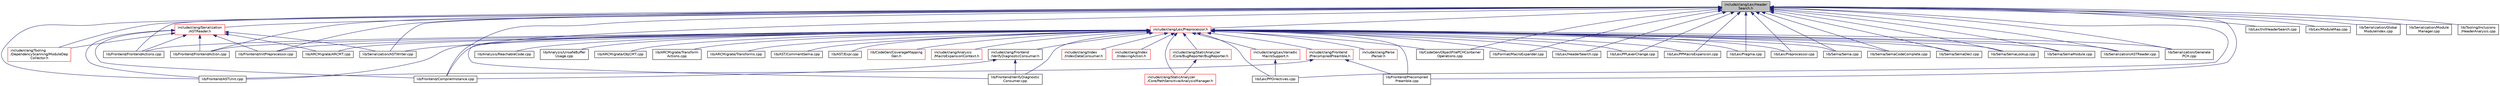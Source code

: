 digraph "include/clang/Lex/HeaderSearch.h"
{
 // LATEX_PDF_SIZE
  bgcolor="transparent";
  edge [fontname="Helvetica",fontsize="10",labelfontname="Helvetica",labelfontsize="10"];
  node [fontname="Helvetica",fontsize="10",shape=record];
  Node1 [label="include/clang/Lex/Header\lSearch.h",height=0.2,width=0.4,color="black", fillcolor="grey75", style="filled", fontcolor="black",tooltip=" "];
  Node1 -> Node2 [dir="back",color="midnightblue",fontsize="10",style="solid",fontname="Helvetica"];
  Node2 [label="include/clang/Lex/Preprocessor.h",height=0.2,width=0.4,color="red",URL="$Preprocessor_8h.html",tooltip=" "];
  Node2 -> Node3 [dir="back",color="midnightblue",fontsize="10",style="solid",fontname="Helvetica"];
  Node3 [label="include/clang/Analysis\l/MacroExpansionContext.h",height=0.2,width=0.4,color="red",URL="$MacroExpansionContext_8h.html",tooltip=" "];
  Node2 -> Node13 [dir="back",color="midnightblue",fontsize="10",style="solid",fontname="Helvetica"];
  Node13 [label="include/clang/Frontend\l/PrecompiledPreamble.h",height=0.2,width=0.4,color="red",URL="$PrecompiledPreamble_8h.html",tooltip=" "];
  Node13 -> Node27 [dir="back",color="midnightblue",fontsize="10",style="solid",fontname="Helvetica"];
  Node27 [label="lib/Frontend/ASTUnit.cpp",height=0.2,width=0.4,color="black",URL="$ASTUnit_8cpp.html",tooltip=" "];
  Node13 -> Node31 [dir="back",color="midnightblue",fontsize="10",style="solid",fontname="Helvetica"];
  Node31 [label="lib/Frontend/Precompiled\lPreamble.cpp",height=0.2,width=0.4,color="black",URL="$PrecompiledPreamble_8cpp.html",tooltip=" "];
  Node2 -> Node71 [dir="back",color="midnightblue",fontsize="10",style="solid",fontname="Helvetica"];
  Node71 [label="include/clang/Frontend\l/VerifyDiagnosticConsumer.h",height=0.2,width=0.4,color="black",URL="$VerifyDiagnosticConsumer_8h.html",tooltip=" "];
  Node71 -> Node28 [dir="back",color="midnightblue",fontsize="10",style="solid",fontname="Helvetica"];
  Node28 [label="lib/Frontend/CompilerInstance.cpp",height=0.2,width=0.4,color="black",URL="$CompilerInstance_8cpp.html",tooltip=" "];
  Node71 -> Node72 [dir="back",color="midnightblue",fontsize="10",style="solid",fontname="Helvetica"];
  Node72 [label="lib/Frontend/VerifyDiagnostic\lConsumer.cpp",height=0.2,width=0.4,color="black",URL="$VerifyDiagnosticConsumer_8cpp.html",tooltip=" "];
  Node2 -> Node73 [dir="back",color="midnightblue",fontsize="10",style="solid",fontname="Helvetica"];
  Node73 [label="include/clang/Index\l/IndexDataConsumer.h",height=0.2,width=0.4,color="red",URL="$IndexDataConsumer_8h.html",tooltip=" "];
  Node2 -> Node76 [dir="back",color="midnightblue",fontsize="10",style="solid",fontname="Helvetica"];
  Node76 [label="include/clang/Index\l/IndexingAction.h",height=0.2,width=0.4,color="red",URL="$IndexingAction_8h.html",tooltip=" "];
  Node2 -> Node80 [dir="back",color="midnightblue",fontsize="10",style="solid",fontname="Helvetica"];
  Node80 [label="include/clang/Lex/Variadic\lMacroSupport.h",height=0.2,width=0.4,color="red",URL="$VariadicMacroSupport_8h.html",tooltip=" "];
  Node80 -> Node81 [dir="back",color="midnightblue",fontsize="10",style="solid",fontname="Helvetica"];
  Node81 [label="lib/Lex/PPDirectives.cpp",height=0.2,width=0.4,color="black",URL="$PPDirectives_8cpp.html",tooltip=" "];
  Node2 -> Node83 [dir="back",color="midnightblue",fontsize="10",style="solid",fontname="Helvetica"];
  Node83 [label="include/clang/Parse\l/Parser.h",height=0.2,width=0.4,color="red",URL="$Parse_2Parser_8h.html",tooltip=" "];
  Node2 -> Node101 [dir="back",color="midnightblue",fontsize="10",style="solid",fontname="Helvetica"];
  Node101 [label="include/clang/StaticAnalyzer\l/Core/BugReporter/BugReporter.h",height=0.2,width=0.4,color="red",URL="$BugReporter_8h.html",tooltip=" "];
  Node101 -> Node102 [dir="back",color="midnightblue",fontsize="10",style="solid",fontname="Helvetica"];
  Node102 [label="include/clang/StaticAnalyzer\l/Core/PathSensitive/AnalysisManager.h",height=0.2,width=0.4,color="red",URL="$AnalysisManager_8h.html",tooltip=" "];
  Node2 -> Node102 [dir="back",color="midnightblue",fontsize="10",style="solid",fontname="Helvetica"];
  Node2 -> Node269 [dir="back",color="midnightblue",fontsize="10",style="solid",fontname="Helvetica"];
  Node269 [label="lib/Analysis/ReachableCode.cpp",height=0.2,width=0.4,color="black",URL="$ReachableCode_8cpp.html",tooltip=" "];
  Node2 -> Node270 [dir="back",color="midnightblue",fontsize="10",style="solid",fontname="Helvetica"];
  Node270 [label="lib/Analysis/UnsafeBuffer\lUsage.cpp",height=0.2,width=0.4,color="black",URL="$UnsafeBufferUsage_8cpp.html",tooltip=" "];
  Node2 -> Node68 [dir="back",color="midnightblue",fontsize="10",style="solid",fontname="Helvetica"];
  Node68 [label="lib/ARCMigrate/ARCMT.cpp",height=0.2,width=0.4,color="black",URL="$ARCMT_8cpp.html",tooltip=" "];
  Node2 -> Node18 [dir="back",color="midnightblue",fontsize="10",style="solid",fontname="Helvetica"];
  Node18 [label="lib/ARCMigrate/ObjCMT.cpp",height=0.2,width=0.4,color="black",URL="$ObjCMT_8cpp.html",tooltip=" "];
  Node2 -> Node271 [dir="back",color="midnightblue",fontsize="10",style="solid",fontname="Helvetica"];
  Node271 [label="lib/ARCMigrate/Transform\lActions.cpp",height=0.2,width=0.4,color="black",URL="$TransformActions_8cpp.html",tooltip=" "];
  Node2 -> Node272 [dir="back",color="midnightblue",fontsize="10",style="solid",fontname="Helvetica"];
  Node272 [label="lib/ARCMigrate/Transforms.cpp",height=0.2,width=0.4,color="black",URL="$Transforms_8cpp.html",tooltip=" "];
  Node2 -> Node273 [dir="back",color="midnightblue",fontsize="10",style="solid",fontname="Helvetica"];
  Node273 [label="lib/AST/CommentSema.cpp",height=0.2,width=0.4,color="black",URL="$CommentSema_8cpp.html",tooltip=" "];
  Node2 -> Node274 [dir="back",color="midnightblue",fontsize="10",style="solid",fontname="Helvetica"];
  Node274 [label="lib/AST/Expr.cpp",height=0.2,width=0.4,color="black",URL="$Expr_8cpp.html",tooltip=" "];
  Node2 -> Node275 [dir="back",color="midnightblue",fontsize="10",style="solid",fontname="Helvetica"];
  Node275 [label="lib/CodeGen/CoverageMapping\lGen.h",height=0.2,width=0.4,color="red",URL="$CoverageMappingGen_8h.html",tooltip=" "];
  Node2 -> Node280 [dir="back",color="midnightblue",fontsize="10",style="solid",fontname="Helvetica"];
  Node280 [label="lib/CodeGen/ObjectFilePCHContainer\lOperations.cpp",height=0.2,width=0.4,color="black",URL="$ObjectFilePCHContainerOperations_8cpp.html",tooltip=" "];
  Node2 -> Node281 [dir="back",color="midnightblue",fontsize="10",style="solid",fontname="Helvetica"];
  Node281 [label="lib/Format/MacroExpander.cpp",height=0.2,width=0.4,color="black",URL="$MacroExpander_8cpp.html",tooltip=" "];
  Node2 -> Node27 [dir="back",color="midnightblue",fontsize="10",style="solid",fontname="Helvetica"];
  Node2 -> Node28 [dir="back",color="midnightblue",fontsize="10",style="solid",fontname="Helvetica"];
  Node2 -> Node37 [dir="back",color="midnightblue",fontsize="10",style="solid",fontname="Helvetica"];
  Node37 [label="lib/Frontend/FrontendAction.cpp",height=0.2,width=0.4,color="black",URL="$FrontendAction_8cpp.html",tooltip=" "];
  Node2 -> Node29 [dir="back",color="midnightblue",fontsize="10",style="solid",fontname="Helvetica"];
  Node29 [label="lib/Frontend/FrontendActions.cpp",height=0.2,width=0.4,color="black",URL="$Frontend_2FrontendActions_8cpp.html",tooltip=" "];
  Node2 -> Node285 [dir="back",color="midnightblue",fontsize="10",style="solid",fontname="Helvetica"];
  Node285 [label="lib/Frontend/InitPreprocessor.cpp",height=0.2,width=0.4,color="black",URL="$InitPreprocessor_8cpp.html",tooltip=" "];
  Node2 -> Node31 [dir="back",color="midnightblue",fontsize="10",style="solid",fontname="Helvetica"];
  Node2 -> Node72 [dir="back",color="midnightblue",fontsize="10",style="solid",fontname="Helvetica"];
  Node2 -> Node292 [dir="back",color="midnightblue",fontsize="10",style="solid",fontname="Helvetica"];
  Node292 [label="lib/Lex/HeaderSearch.cpp",height=0.2,width=0.4,color="black",URL="$HeaderSearch_8cpp.html",tooltip=" "];
  Node2 -> Node81 [dir="back",color="midnightblue",fontsize="10",style="solid",fontname="Helvetica"];
  Node2 -> Node299 [dir="back",color="midnightblue",fontsize="10",style="solid",fontname="Helvetica"];
  Node299 [label="lib/Lex/PPLexerChange.cpp",height=0.2,width=0.4,color="black",URL="$PPLexerChange_8cpp.html",tooltip=" "];
  Node2 -> Node300 [dir="back",color="midnightblue",fontsize="10",style="solid",fontname="Helvetica"];
  Node300 [label="lib/Lex/PPMacroExpansion.cpp",height=0.2,width=0.4,color="black",URL="$PPMacroExpansion_8cpp.html",tooltip=" "];
  Node2 -> Node301 [dir="back",color="midnightblue",fontsize="10",style="solid",fontname="Helvetica"];
  Node301 [label="lib/Lex/Pragma.cpp",height=0.2,width=0.4,color="black",URL="$Pragma_8cpp.html",tooltip=" "];
  Node2 -> Node302 [dir="back",color="midnightblue",fontsize="10",style="solid",fontname="Helvetica"];
  Node302 [label="lib/Lex/Preprocessor.cpp",height=0.2,width=0.4,color="black",URL="$Preprocessor_8cpp.html",tooltip=" "];
  Node2 -> Node320 [dir="back",color="midnightblue",fontsize="10",style="solid",fontname="Helvetica"];
  Node320 [label="lib/Sema/Sema.cpp",height=0.2,width=0.4,color="black",URL="$Sema_8cpp.html",tooltip=" "];
  Node2 -> Node324 [dir="back",color="midnightblue",fontsize="10",style="solid",fontname="Helvetica"];
  Node324 [label="lib/Sema/SemaCodeComplete.cpp",height=0.2,width=0.4,color="black",URL="$SemaCodeComplete_8cpp.html",tooltip=" "];
  Node2 -> Node326 [dir="back",color="midnightblue",fontsize="10",style="solid",fontname="Helvetica"];
  Node326 [label="lib/Sema/SemaDecl.cpp",height=0.2,width=0.4,color="black",URL="$SemaDecl_8cpp.html",tooltip=" "];
  Node2 -> Node332 [dir="back",color="midnightblue",fontsize="10",style="solid",fontname="Helvetica"];
  Node332 [label="lib/Sema/SemaLookup.cpp",height=0.2,width=0.4,color="black",URL="$SemaLookup_8cpp.html",tooltip=" "];
  Node2 -> Node333 [dir="back",color="midnightblue",fontsize="10",style="solid",fontname="Helvetica"];
  Node333 [label="lib/Sema/SemaModule.cpp",height=0.2,width=0.4,color="black",URL="$SemaModule_8cpp.html",tooltip=" "];
  Node2 -> Node340 [dir="back",color="midnightblue",fontsize="10",style="solid",fontname="Helvetica"];
  Node340 [label="lib/Serialization/ASTReader.cpp",height=0.2,width=0.4,color="black",URL="$ASTReader_8cpp.html",tooltip=" "];
  Node2 -> Node341 [dir="back",color="midnightblue",fontsize="10",style="solid",fontname="Helvetica"];
  Node341 [label="lib/Serialization/ASTWriter.cpp",height=0.2,width=0.4,color="black",URL="$ASTWriter_8cpp.html",tooltip=" "];
  Node2 -> Node342 [dir="back",color="midnightblue",fontsize="10",style="solid",fontname="Helvetica"];
  Node342 [label="lib/Serialization/Generate\lPCH.cpp",height=0.2,width=0.4,color="black",URL="$GeneratePCH_8cpp.html",tooltip=" "];
  Node1 -> Node346 [dir="back",color="midnightblue",fontsize="10",style="solid",fontname="Helvetica"];
  Node346 [label="include/clang/Serialization\l/ASTReader.h",height=0.2,width=0.4,color="red",URL="$ASTReader_8h.html",tooltip=" "];
  Node346 -> Node350 [dir="back",color="midnightblue",fontsize="10",style="solid",fontname="Helvetica"];
  Node350 [label="include/clang/Tooling\l/DependencyScanning/ModuleDep\lCollector.h",height=0.2,width=0.4,color="red",URL="$ModuleDepCollector_8h.html",tooltip=" "];
  Node346 -> Node68 [dir="back",color="midnightblue",fontsize="10",style="solid",fontname="Helvetica"];
  Node346 -> Node27 [dir="back",color="midnightblue",fontsize="10",style="solid",fontname="Helvetica"];
  Node346 -> Node28 [dir="back",color="midnightblue",fontsize="10",style="solid",fontname="Helvetica"];
  Node346 -> Node37 [dir="back",color="midnightblue",fontsize="10",style="solid",fontname="Helvetica"];
  Node346 -> Node29 [dir="back",color="midnightblue",fontsize="10",style="solid",fontname="Helvetica"];
  Node346 -> Node285 [dir="back",color="midnightblue",fontsize="10",style="solid",fontname="Helvetica"];
  Node346 -> Node341 [dir="back",color="midnightblue",fontsize="10",style="solid",fontname="Helvetica"];
  Node1 -> Node350 [dir="back",color="midnightblue",fontsize="10",style="solid",fontname="Helvetica"];
  Node1 -> Node280 [dir="back",color="midnightblue",fontsize="10",style="solid",fontname="Helvetica"];
  Node1 -> Node281 [dir="back",color="midnightblue",fontsize="10",style="solid",fontname="Helvetica"];
  Node1 -> Node27 [dir="back",color="midnightblue",fontsize="10",style="solid",fontname="Helvetica"];
  Node1 -> Node28 [dir="back",color="midnightblue",fontsize="10",style="solid",fontname="Helvetica"];
  Node1 -> Node37 [dir="back",color="midnightblue",fontsize="10",style="solid",fontname="Helvetica"];
  Node1 -> Node29 [dir="back",color="midnightblue",fontsize="10",style="solid",fontname="Helvetica"];
  Node1 -> Node285 [dir="back",color="midnightblue",fontsize="10",style="solid",fontname="Helvetica"];
  Node1 -> Node31 [dir="back",color="midnightblue",fontsize="10",style="solid",fontname="Helvetica"];
  Node1 -> Node72 [dir="back",color="midnightblue",fontsize="10",style="solid",fontname="Helvetica"];
  Node1 -> Node292 [dir="back",color="midnightblue",fontsize="10",style="solid",fontname="Helvetica"];
  Node1 -> Node356 [dir="back",color="midnightblue",fontsize="10",style="solid",fontname="Helvetica"];
  Node356 [label="lib/Lex/InitHeaderSearch.cpp",height=0.2,width=0.4,color="black",URL="$InitHeaderSearch_8cpp.html",tooltip=" "];
  Node1 -> Node357 [dir="back",color="midnightblue",fontsize="10",style="solid",fontname="Helvetica"];
  Node357 [label="lib/Lex/ModuleMap.cpp",height=0.2,width=0.4,color="black",URL="$ModuleMap_8cpp.html",tooltip=" "];
  Node1 -> Node81 [dir="back",color="midnightblue",fontsize="10",style="solid",fontname="Helvetica"];
  Node1 -> Node299 [dir="back",color="midnightblue",fontsize="10",style="solid",fontname="Helvetica"];
  Node1 -> Node300 [dir="back",color="midnightblue",fontsize="10",style="solid",fontname="Helvetica"];
  Node1 -> Node301 [dir="back",color="midnightblue",fontsize="10",style="solid",fontname="Helvetica"];
  Node1 -> Node302 [dir="back",color="midnightblue",fontsize="10",style="solid",fontname="Helvetica"];
  Node1 -> Node320 [dir="back",color="midnightblue",fontsize="10",style="solid",fontname="Helvetica"];
  Node1 -> Node324 [dir="back",color="midnightblue",fontsize="10",style="solid",fontname="Helvetica"];
  Node1 -> Node326 [dir="back",color="midnightblue",fontsize="10",style="solid",fontname="Helvetica"];
  Node1 -> Node332 [dir="back",color="midnightblue",fontsize="10",style="solid",fontname="Helvetica"];
  Node1 -> Node333 [dir="back",color="midnightblue",fontsize="10",style="solid",fontname="Helvetica"];
  Node1 -> Node340 [dir="back",color="midnightblue",fontsize="10",style="solid",fontname="Helvetica"];
  Node1 -> Node341 [dir="back",color="midnightblue",fontsize="10",style="solid",fontname="Helvetica"];
  Node1 -> Node342 [dir="back",color="midnightblue",fontsize="10",style="solid",fontname="Helvetica"];
  Node1 -> Node358 [dir="back",color="midnightblue",fontsize="10",style="solid",fontname="Helvetica"];
  Node358 [label="lib/Serialization/Global\lModuleIndex.cpp",height=0.2,width=0.4,color="black",URL="$GlobalModuleIndex_8cpp.html",tooltip=" "];
  Node1 -> Node359 [dir="back",color="midnightblue",fontsize="10",style="solid",fontname="Helvetica"];
  Node359 [label="lib/Serialization/Module\lManager.cpp",height=0.2,width=0.4,color="black",URL="$ModuleManager_8cpp.html",tooltip=" "];
  Node1 -> Node360 [dir="back",color="midnightblue",fontsize="10",style="solid",fontname="Helvetica"];
  Node360 [label="lib/Tooling/Inclusions\l/HeaderAnalysis.cpp",height=0.2,width=0.4,color="black",URL="$HeaderAnalysis_8cpp.html",tooltip=" "];
}

